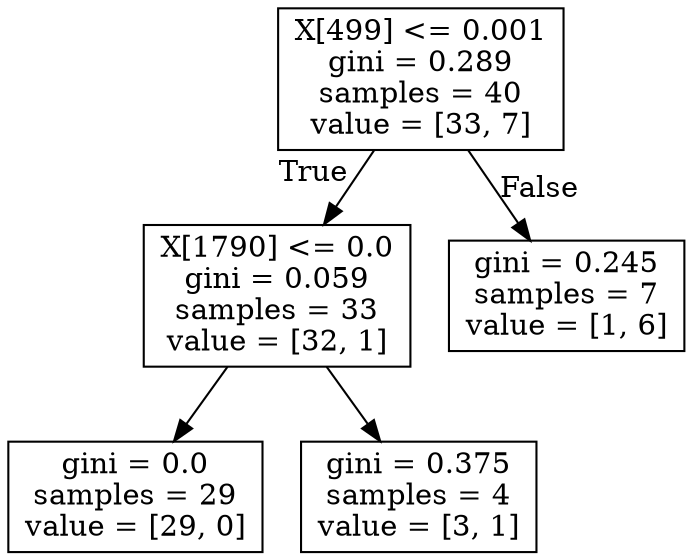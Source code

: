 digraph Tree {
node [shape=box] ;
0 [label="X[499] <= 0.001\ngini = 0.289\nsamples = 40\nvalue = [33, 7]"] ;
1 [label="X[1790] <= 0.0\ngini = 0.059\nsamples = 33\nvalue = [32, 1]"] ;
0 -> 1 [labeldistance=2.5, labelangle=45, headlabel="True"] ;
2 [label="gini = 0.0\nsamples = 29\nvalue = [29, 0]"] ;
1 -> 2 ;
3 [label="gini = 0.375\nsamples = 4\nvalue = [3, 1]"] ;
1 -> 3 ;
4 [label="gini = 0.245\nsamples = 7\nvalue = [1, 6]"] ;
0 -> 4 [labeldistance=2.5, labelangle=-45, headlabel="False"] ;
}